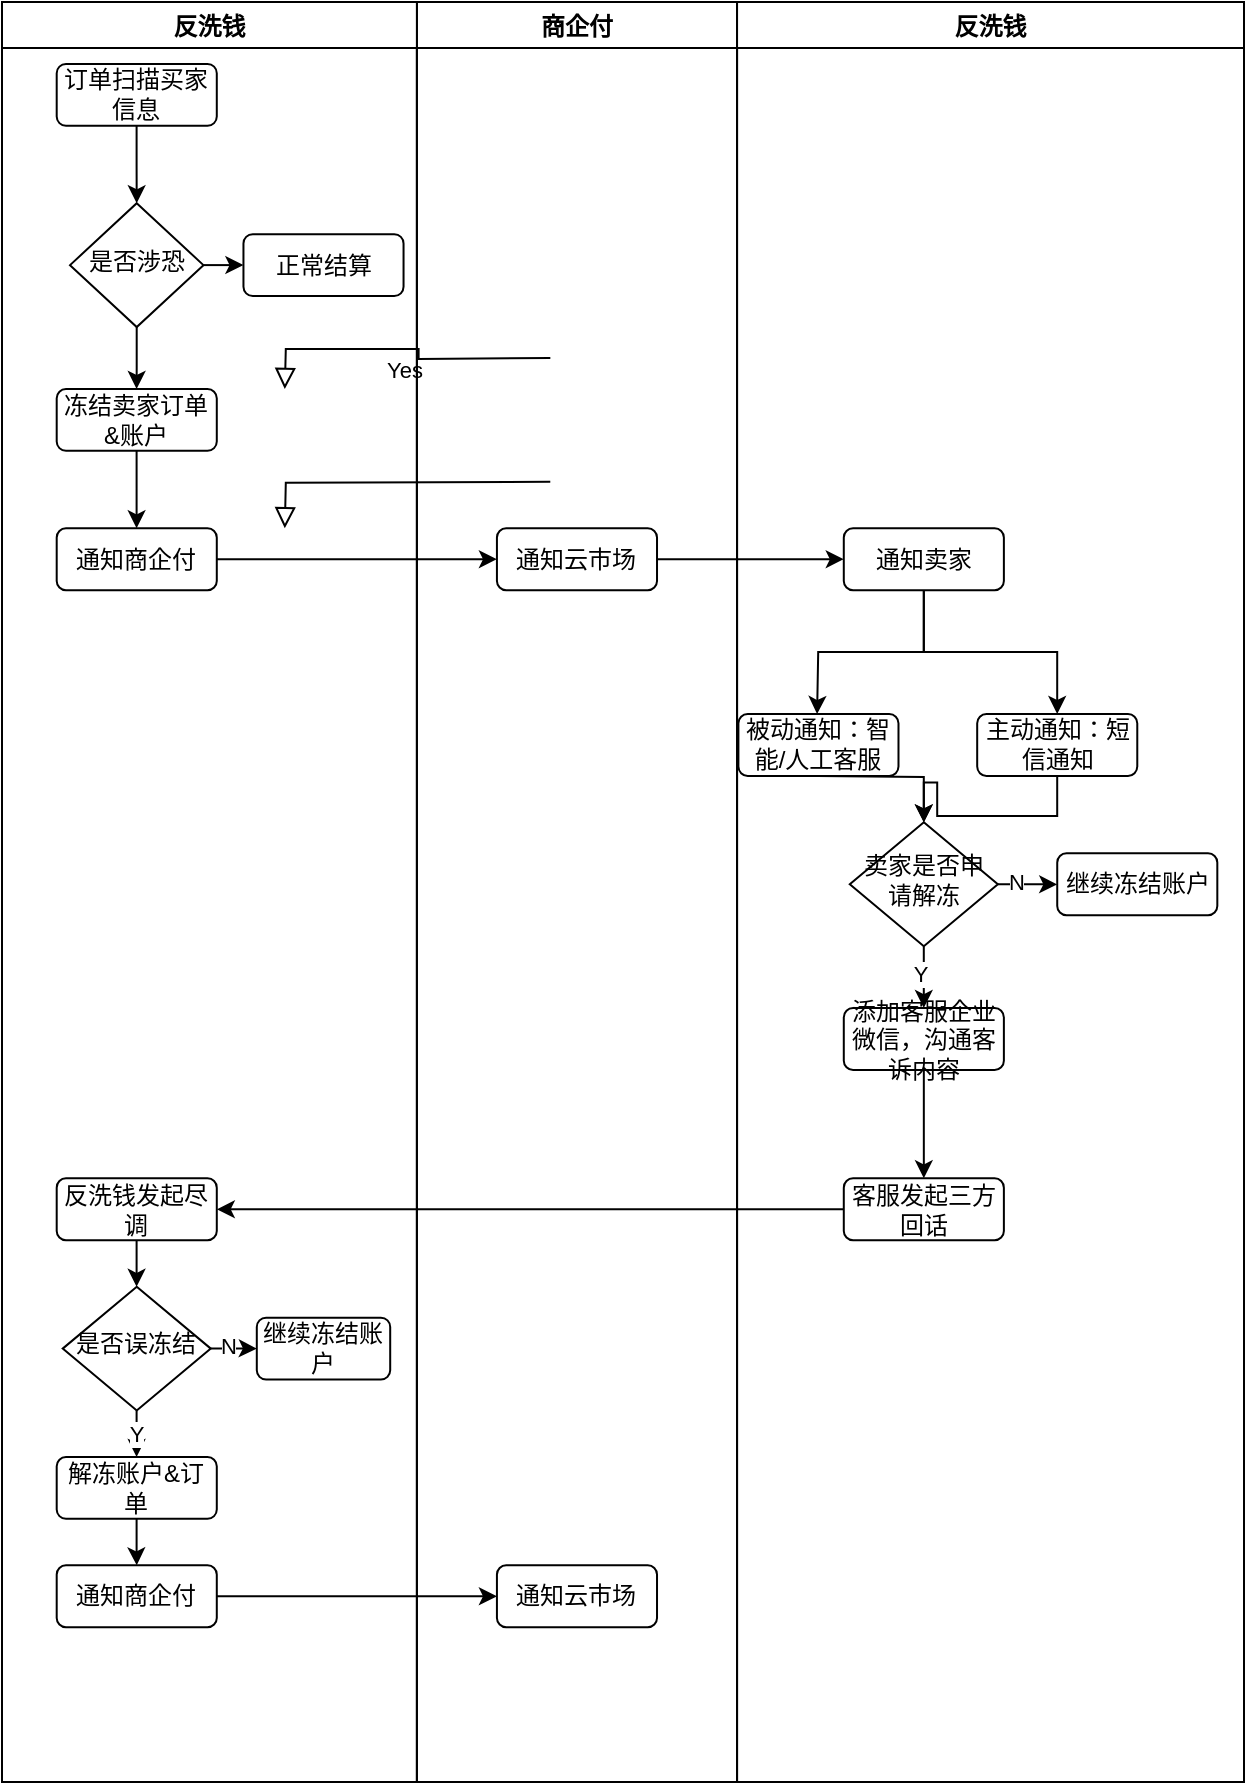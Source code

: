 <mxfile version="15.0.3" type="github">
  <diagram id="C5RBs43oDa-KdzZeNtuy" name="Page-1">
    <mxGraphModel dx="1722" dy="881" grid="0" gridSize="10" guides="1" tooltips="1" connect="1" arrows="1" fold="1" page="1" pageScale="1" pageWidth="827" pageHeight="1169" math="0" shadow="0">
      <root>
        <mxCell id="WIyWlLk6GJQsqaUBKTNV-0" />
        <mxCell id="WIyWlLk6GJQsqaUBKTNV-1" parent="WIyWlLk6GJQsqaUBKTNV-0" />
        <mxCell id="TUOnAOaNFoqnOYO41p2z-66" value="" style="group" vertex="1" connectable="0" parent="WIyWlLk6GJQsqaUBKTNV-1">
          <mxGeometry x="79" y="70" width="621" height="890" as="geometry" />
        </mxCell>
        <mxCell id="TUOnAOaNFoqnOYO41p2z-44" value="商企付" style="swimlane;movable=1;resizable=1;rotatable=1;deletable=1;editable=1;connectable=1;" vertex="1" parent="TUOnAOaNFoqnOYO41p2z-66">
          <mxGeometry x="207.445" width="160.086" height="890" as="geometry" />
        </mxCell>
        <mxCell id="fQQwzirkqMbnggZDfq2_-5" value="" style="rounded=0;html=1;jettySize=auto;orthogonalLoop=1;fontSize=11;endArrow=block;endFill=0;endSize=8;strokeWidth=1;shadow=0;labelBackgroundColor=none;edgeStyle=orthogonalEdgeStyle;exitX=0.5;exitY=1;exitDx=0;exitDy=0;" parent="TUOnAOaNFoqnOYO41p2z-44" source="fQQwzirkqMbnggZDfq2_-9" edge="1">
          <mxGeometry x="0.333" y="20" relative="1" as="geometry">
            <mxPoint as="offset" />
            <mxPoint x="66.702" y="239.913" as="sourcePoint" />
            <mxPoint x="-66.035" y="263.13" as="targetPoint" />
          </mxGeometry>
        </mxCell>
        <mxCell id="fQQwzirkqMbnggZDfq2_-6" value="Yes" style="edgeStyle=orthogonalEdgeStyle;rounded=0;html=1;jettySize=auto;orthogonalLoop=1;fontSize=11;endArrow=block;endFill=0;endSize=8;strokeWidth=1;shadow=0;labelBackgroundColor=none;" parent="TUOnAOaNFoqnOYO41p2z-44" source="fQQwzirkqMbnggZDfq2_-3" edge="1">
          <mxGeometry y="10" relative="1" as="geometry">
            <mxPoint as="offset" />
            <mxPoint x="66.725" y="178.021" as="sourcePoint" />
            <mxPoint x="-66.035" y="193.478" as="targetPoint" />
          </mxGeometry>
        </mxCell>
        <mxCell id="fQQwzirkqMbnggZDfq2_-0" value="" style="rounded=0;html=1;jettySize=auto;orthogonalLoop=1;fontSize=11;endArrow=block;endFill=0;endSize=8;strokeWidth=1;shadow=0;labelBackgroundColor=none;edgeStyle=orthogonalEdgeStyle;" parent="TUOnAOaNFoqnOYO41p2z-44" source="fQQwzirkqMbnggZDfq2_-1" edge="1">
          <mxGeometry relative="1" as="geometry">
            <mxPoint x="-66.035" y="100.609" as="targetPoint" />
          </mxGeometry>
        </mxCell>
        <mxCell id="fQQwzirkqMbnggZDfq2_-2" value="No" style="edgeStyle=orthogonalEdgeStyle;rounded=0;html=1;jettySize=auto;orthogonalLoop=1;fontSize=11;endArrow=block;endFill=0;endSize=8;strokeWidth=1;shadow=0;labelBackgroundColor=none;" parent="TUOnAOaNFoqnOYO41p2z-44" target="fQQwzirkqMbnggZDfq2_-4" edge="1">
          <mxGeometry y="10" relative="1" as="geometry">
            <mxPoint as="offset" />
            <mxPoint x="-32.684" y="131.565" as="sourcePoint" />
          </mxGeometry>
        </mxCell>
        <mxCell id="TUOnAOaNFoqnOYO41p2z-57" value="通知云市场" style="rounded=1;whiteSpace=wrap;html=1;fontSize=12;glass=0;strokeWidth=1;shadow=0;" vertex="1" parent="TUOnAOaNFoqnOYO41p2z-44">
          <mxGeometry x="40.021" y="263.13" width="80.043" height="30.957" as="geometry" />
        </mxCell>
        <mxCell id="TUOnAOaNFoqnOYO41p2z-18" value="通知云市场" style="rounded=1;whiteSpace=wrap;html=1;fontSize=12;glass=0;strokeWidth=1;shadow=0;" vertex="1" parent="TUOnAOaNFoqnOYO41p2z-44">
          <mxGeometry x="40.021" y="781.652" width="80.043" height="30.957" as="geometry" />
        </mxCell>
        <mxCell id="TUOnAOaNFoqnOYO41p2z-45" value="反洗钱" style="swimlane;movable=1;resizable=1;rotatable=1;deletable=1;editable=1;connectable=1;" vertex="1" parent="TUOnAOaNFoqnOYO41p2z-66">
          <mxGeometry width="207.445" height="890" as="geometry" />
        </mxCell>
        <mxCell id="TUOnAOaNFoqnOYO41p2z-51" value="正常结算" style="rounded=1;whiteSpace=wrap;html=1;fontSize=12;glass=0;strokeWidth=1;shadow=0;" vertex="1" parent="TUOnAOaNFoqnOYO41p2z-45">
          <mxGeometry x="120.731" y="116.087" width="80.043" height="30.957" as="geometry" />
        </mxCell>
        <mxCell id="TUOnAOaNFoqnOYO41p2z-12" value="反洗钱发起尽调" style="rounded=1;whiteSpace=wrap;html=1;fontSize=12;glass=0;strokeWidth=1;shadow=0;" vertex="1" parent="TUOnAOaNFoqnOYO41p2z-45">
          <mxGeometry x="27.348" y="588.174" width="80.043" height="30.957" as="geometry" />
        </mxCell>
        <mxCell id="TUOnAOaNFoqnOYO41p2z-16" value="解冻账户&amp;amp;订单" style="rounded=1;whiteSpace=wrap;html=1;fontSize=12;glass=0;strokeWidth=1;shadow=0;" vertex="1" parent="TUOnAOaNFoqnOYO41p2z-45">
          <mxGeometry x="27.348" y="727.478" width="80.043" height="30.957" as="geometry" />
        </mxCell>
        <mxCell id="TUOnAOaNFoqnOYO41p2z-46" value="反洗钱" style="swimlane;movable=1;resizable=1;rotatable=1;deletable=1;editable=1;connectable=1;" vertex="1" parent="TUOnAOaNFoqnOYO41p2z-66">
          <mxGeometry x="367.531" width="253.469" height="890" as="geometry" />
        </mxCell>
        <mxCell id="TUOnAOaNFoqnOYO41p2z-9" value="添加客服企业&lt;br&gt;微信，沟通客诉内容" style="rounded=1;whiteSpace=wrap;html=1;fontSize=12;glass=0;strokeWidth=1;shadow=0;" vertex="1" parent="TUOnAOaNFoqnOYO41p2z-46">
          <mxGeometry x="53.362" y="503.043" width="80.043" height="30.957" as="geometry" />
        </mxCell>
        <mxCell id="TUOnAOaNFoqnOYO41p2z-11" value="客服发起三方回话" style="rounded=1;whiteSpace=wrap;html=1;fontSize=12;glass=0;strokeWidth=1;shadow=0;" vertex="1" parent="TUOnAOaNFoqnOYO41p2z-46">
          <mxGeometry x="53.362" y="588.174" width="80.043" height="30.957" as="geometry" />
        </mxCell>
        <mxCell id="TUOnAOaNFoqnOYO41p2z-20" value="继续冻结账户" style="rounded=1;whiteSpace=wrap;html=1;fontSize=12;glass=0;strokeWidth=1;shadow=0;" vertex="1" parent="TUOnAOaNFoqnOYO41p2z-46">
          <mxGeometry x="160.086" y="425.652" width="80.043" height="30.957" as="geometry" />
        </mxCell>
        <mxCell id="TUOnAOaNFoqnOYO41p2z-3" value="卖家是否申请解冻" style="rhombus;whiteSpace=wrap;html=1;shadow=0;fontFamily=Helvetica;fontSize=12;align=center;strokeWidth=1;spacing=6;spacingTop=-4;" vertex="1" parent="TUOnAOaNFoqnOYO41p2z-46">
          <mxGeometry x="56.364" y="410.174" width="74.04" height="61.913" as="geometry" />
        </mxCell>
        <mxCell id="TUOnAOaNFoqnOYO41p2z-59" style="edgeStyle=orthogonalEdgeStyle;rounded=0;orthogonalLoop=1;jettySize=auto;html=1;entryX=0.5;entryY=0;entryDx=0;entryDy=0;" edge="1" parent="TUOnAOaNFoqnOYO41p2z-46" source="TUOnAOaNFoqnOYO41p2z-0" target="TUOnAOaNFoqnOYO41p2z-3">
          <mxGeometry relative="1" as="geometry" />
        </mxCell>
        <mxCell id="TUOnAOaNFoqnOYO41p2z-0" value="主动通知：短信通知" style="rounded=1;whiteSpace=wrap;html=1;fontSize=12;glass=0;strokeWidth=1;shadow=0;" vertex="1" parent="TUOnAOaNFoqnOYO41p2z-46">
          <mxGeometry x="120.064" y="356" width="80.043" height="30.957" as="geometry" />
        </mxCell>
        <mxCell id="TUOnAOaNFoqnOYO41p2z-60" style="edgeStyle=orthogonalEdgeStyle;rounded=0;orthogonalLoop=1;jettySize=auto;html=1;" edge="1" parent="TUOnAOaNFoqnOYO41p2z-46" target="TUOnAOaNFoqnOYO41p2z-3">
          <mxGeometry relative="1" as="geometry">
            <mxPoint x="40.021" y="386.957" as="sourcePoint" />
          </mxGeometry>
        </mxCell>
        <mxCell id="fQQwzirkqMbnggZDfq2_-10" value="被动通知：智能/人工客服" style="rounded=1;whiteSpace=wrap;html=1;fontSize=12;glass=0;strokeWidth=1;shadow=0;" parent="TUOnAOaNFoqnOYO41p2z-46" vertex="1">
          <mxGeometry x="0.667" y="356" width="80.043" height="30.957" as="geometry" />
        </mxCell>
        <mxCell id="TUOnAOaNFoqnOYO41p2z-26" value="" style="edgeStyle=orthogonalEdgeStyle;rounded=0;orthogonalLoop=1;jettySize=auto;html=1;" edge="1" parent="TUOnAOaNFoqnOYO41p2z-46" source="TUOnAOaNFoqnOYO41p2z-9" target="TUOnAOaNFoqnOYO41p2z-11">
          <mxGeometry relative="1" as="geometry" />
        </mxCell>
        <mxCell id="TUOnAOaNFoqnOYO41p2z-21" value="" style="edgeStyle=orthogonalEdgeStyle;rounded=0;orthogonalLoop=1;jettySize=auto;html=1;" edge="1" parent="TUOnAOaNFoqnOYO41p2z-46" source="TUOnAOaNFoqnOYO41p2z-3" target="TUOnAOaNFoqnOYO41p2z-20">
          <mxGeometry relative="1" as="geometry" />
        </mxCell>
        <mxCell id="TUOnAOaNFoqnOYO41p2z-41" value="N" style="edgeLabel;html=1;align=center;verticalAlign=middle;resizable=0;points=[];" vertex="1" connectable="0" parent="TUOnAOaNFoqnOYO41p2z-21">
          <mxGeometry x="-0.438" y="1" relative="1" as="geometry">
            <mxPoint as="offset" />
          </mxGeometry>
        </mxCell>
        <mxCell id="TUOnAOaNFoqnOYO41p2z-10" value="" style="edgeStyle=orthogonalEdgeStyle;rounded=0;orthogonalLoop=1;jettySize=auto;html=1;" edge="1" parent="TUOnAOaNFoqnOYO41p2z-46" source="TUOnAOaNFoqnOYO41p2z-3" target="TUOnAOaNFoqnOYO41p2z-9">
          <mxGeometry relative="1" as="geometry" />
        </mxCell>
        <mxCell id="TUOnAOaNFoqnOYO41p2z-42" value="Y" style="edgeLabel;html=1;align=center;verticalAlign=middle;resizable=0;points=[];" vertex="1" connectable="0" parent="TUOnAOaNFoqnOYO41p2z-10">
          <mxGeometry x="-0.45" y="-2" relative="1" as="geometry">
            <mxPoint as="offset" />
          </mxGeometry>
        </mxCell>
        <mxCell id="TUOnAOaNFoqnOYO41p2z-58" value="通知卖家" style="rounded=1;whiteSpace=wrap;html=1;fontSize=12;glass=0;strokeWidth=1;shadow=0;" vertex="1" parent="TUOnAOaNFoqnOYO41p2z-46">
          <mxGeometry x="53.362" y="263.13" width="80.043" height="30.957" as="geometry" />
        </mxCell>
        <mxCell id="TUOnAOaNFoqnOYO41p2z-1" style="edgeStyle=orthogonalEdgeStyle;rounded=0;orthogonalLoop=1;jettySize=auto;html=1;" edge="1" parent="TUOnAOaNFoqnOYO41p2z-46" source="TUOnAOaNFoqnOYO41p2z-58" target="TUOnAOaNFoqnOYO41p2z-0">
          <mxGeometry relative="1" as="geometry">
            <mxPoint x="-354.19" y="278.609" as="sourcePoint" />
          </mxGeometry>
        </mxCell>
        <mxCell id="fQQwzirkqMbnggZDfq2_-7" value="" style="edgeStyle=orthogonalEdgeStyle;rounded=0;orthogonalLoop=1;jettySize=auto;html=1;exitX=0.5;exitY=1;exitDx=0;exitDy=0;" parent="TUOnAOaNFoqnOYO41p2z-46" source="TUOnAOaNFoqnOYO41p2z-58" edge="1">
          <mxGeometry relative="1" as="geometry">
            <mxPoint x="-214.115" y="294.087" as="sourcePoint" />
            <mxPoint x="40.021" y="356" as="targetPoint" />
          </mxGeometry>
        </mxCell>
        <mxCell id="TUOnAOaNFoqnOYO41p2z-62" style="edgeStyle=orthogonalEdgeStyle;rounded=0;orthogonalLoop=1;jettySize=auto;html=1;" edge="1" parent="TUOnAOaNFoqnOYO41p2z-66" source="TUOnAOaNFoqnOYO41p2z-47" target="TUOnAOaNFoqnOYO41p2z-57">
          <mxGeometry relative="1" as="geometry" />
        </mxCell>
        <mxCell id="TUOnAOaNFoqnOYO41p2z-47" value="通知商企付" style="rounded=1;whiteSpace=wrap;html=1;fontSize=12;glass=0;strokeWidth=1;shadow=0;" vertex="1" parent="TUOnAOaNFoqnOYO41p2z-66">
          <mxGeometry x="27.348" y="263.13" width="80.043" height="30.957" as="geometry" />
        </mxCell>
        <mxCell id="TUOnAOaNFoqnOYO41p2z-54" value="" style="edgeStyle=orthogonalEdgeStyle;rounded=0;orthogonalLoop=1;jettySize=auto;html=1;" edge="1" parent="TUOnAOaNFoqnOYO41p2z-66" source="TUOnAOaNFoqnOYO41p2z-48" target="TUOnAOaNFoqnOYO41p2z-47">
          <mxGeometry relative="1" as="geometry" />
        </mxCell>
        <mxCell id="TUOnAOaNFoqnOYO41p2z-48" value="冻结卖家订单&amp;amp;账户" style="rounded=1;whiteSpace=wrap;html=1;fontSize=12;glass=0;strokeWidth=1;shadow=0;" vertex="1" parent="TUOnAOaNFoqnOYO41p2z-66">
          <mxGeometry x="27.348" y="193.478" width="80.043" height="30.957" as="geometry" />
        </mxCell>
        <mxCell id="TUOnAOaNFoqnOYO41p2z-53" value="" style="edgeStyle=orthogonalEdgeStyle;rounded=0;orthogonalLoop=1;jettySize=auto;html=1;" edge="1" parent="TUOnAOaNFoqnOYO41p2z-66" source="TUOnAOaNFoqnOYO41p2z-49" target="TUOnAOaNFoqnOYO41p2z-48">
          <mxGeometry relative="1" as="geometry" />
        </mxCell>
        <mxCell id="TUOnAOaNFoqnOYO41p2z-55" value="" style="edgeStyle=orthogonalEdgeStyle;rounded=0;orthogonalLoop=1;jettySize=auto;html=1;" edge="1" parent="TUOnAOaNFoqnOYO41p2z-66" source="TUOnAOaNFoqnOYO41p2z-49" target="TUOnAOaNFoqnOYO41p2z-51">
          <mxGeometry relative="1" as="geometry" />
        </mxCell>
        <mxCell id="TUOnAOaNFoqnOYO41p2z-49" value="是否涉恐" style="rhombus;whiteSpace=wrap;html=1;shadow=0;fontFamily=Helvetica;fontSize=12;align=center;strokeWidth=1;spacing=6;spacingTop=-4;" vertex="1" parent="TUOnAOaNFoqnOYO41p2z-66">
          <mxGeometry x="34.018" y="100.609" width="66.702" height="61.913" as="geometry" />
        </mxCell>
        <mxCell id="TUOnAOaNFoqnOYO41p2z-56" value="" style="edgeStyle=orthogonalEdgeStyle;rounded=0;orthogonalLoop=1;jettySize=auto;html=1;" edge="1" parent="TUOnAOaNFoqnOYO41p2z-66" source="TUOnAOaNFoqnOYO41p2z-50" target="TUOnAOaNFoqnOYO41p2z-49">
          <mxGeometry relative="1" as="geometry" />
        </mxCell>
        <mxCell id="TUOnAOaNFoqnOYO41p2z-50" value="订单扫描买家信息" style="rounded=1;whiteSpace=wrap;html=1;fontSize=12;glass=0;strokeWidth=1;shadow=0;" vertex="1" parent="TUOnAOaNFoqnOYO41p2z-66">
          <mxGeometry x="27.348" y="30.957" width="80.043" height="30.957" as="geometry" />
        </mxCell>
        <mxCell id="TUOnAOaNFoqnOYO41p2z-24" value="" style="edgeStyle=orthogonalEdgeStyle;rounded=0;orthogonalLoop=1;jettySize=auto;html=1;" edge="1" parent="TUOnAOaNFoqnOYO41p2z-66" source="TUOnAOaNFoqnOYO41p2z-12" target="TUOnAOaNFoqnOYO41p2z-14">
          <mxGeometry relative="1" as="geometry" />
        </mxCell>
        <mxCell id="TUOnAOaNFoqnOYO41p2z-25" value="" style="edgeStyle=orthogonalEdgeStyle;rounded=0;orthogonalLoop=1;jettySize=auto;html=1;" edge="1" parent="TUOnAOaNFoqnOYO41p2z-66" source="TUOnAOaNFoqnOYO41p2z-11" target="TUOnAOaNFoqnOYO41p2z-12">
          <mxGeometry relative="1" as="geometry" />
        </mxCell>
        <mxCell id="TUOnAOaNFoqnOYO41p2z-14" value="是否误冻结" style="rhombus;whiteSpace=wrap;html=1;shadow=0;fontFamily=Helvetica;fontSize=12;align=center;strokeWidth=1;spacing=6;spacingTop=-4;" vertex="1" parent="TUOnAOaNFoqnOYO41p2z-66">
          <mxGeometry x="30.35" y="642.348" width="74.04" height="61.913" as="geometry" />
        </mxCell>
        <mxCell id="TUOnAOaNFoqnOYO41p2z-17" value="通知商企付" style="rounded=1;whiteSpace=wrap;html=1;fontSize=12;glass=0;strokeWidth=1;shadow=0;" vertex="1" parent="TUOnAOaNFoqnOYO41p2z-66">
          <mxGeometry x="27.348" y="781.652" width="80.043" height="30.957" as="geometry" />
        </mxCell>
        <mxCell id="TUOnAOaNFoqnOYO41p2z-19" value="继续冻结账户" style="rounded=1;whiteSpace=wrap;html=1;fontSize=12;glass=0;strokeWidth=1;shadow=0;" vertex="1" parent="TUOnAOaNFoqnOYO41p2z-66">
          <mxGeometry x="127.402" y="657.826" width="66.702" height="30.957" as="geometry" />
        </mxCell>
        <mxCell id="TUOnAOaNFoqnOYO41p2z-23" value="Y" style="edgeStyle=orthogonalEdgeStyle;rounded=0;orthogonalLoop=1;jettySize=auto;html=1;" edge="1" parent="TUOnAOaNFoqnOYO41p2z-66" source="TUOnAOaNFoqnOYO41p2z-14" target="TUOnAOaNFoqnOYO41p2z-16">
          <mxGeometry relative="1" as="geometry" />
        </mxCell>
        <mxCell id="TUOnAOaNFoqnOYO41p2z-22" value="" style="edgeStyle=orthogonalEdgeStyle;rounded=0;orthogonalLoop=1;jettySize=auto;html=1;" edge="1" parent="TUOnAOaNFoqnOYO41p2z-66" source="TUOnAOaNFoqnOYO41p2z-14" target="TUOnAOaNFoqnOYO41p2z-19">
          <mxGeometry relative="1" as="geometry" />
        </mxCell>
        <mxCell id="TUOnAOaNFoqnOYO41p2z-43" value="N" style="edgeLabel;html=1;align=center;verticalAlign=middle;resizable=0;points=[];" vertex="1" connectable="0" parent="TUOnAOaNFoqnOYO41p2z-22">
          <mxGeometry x="-0.258" y="2" relative="1" as="geometry">
            <mxPoint as="offset" />
          </mxGeometry>
        </mxCell>
        <mxCell id="TUOnAOaNFoqnOYO41p2z-34" value="" style="edgeStyle=orthogonalEdgeStyle;rounded=0;orthogonalLoop=1;jettySize=auto;html=1;entryX=0.5;entryY=0;entryDx=0;entryDy=0;" edge="1" parent="TUOnAOaNFoqnOYO41p2z-66" source="TUOnAOaNFoqnOYO41p2z-16" target="TUOnAOaNFoqnOYO41p2z-17">
          <mxGeometry relative="1" as="geometry" />
        </mxCell>
        <mxCell id="TUOnAOaNFoqnOYO41p2z-35" value="" style="edgeStyle=orthogonalEdgeStyle;rounded=0;orthogonalLoop=1;jettySize=auto;html=1;" edge="1" parent="TUOnAOaNFoqnOYO41p2z-66" source="TUOnAOaNFoqnOYO41p2z-17" target="TUOnAOaNFoqnOYO41p2z-18">
          <mxGeometry relative="1" as="geometry" />
        </mxCell>
        <mxCell id="TUOnAOaNFoqnOYO41p2z-63" style="edgeStyle=orthogonalEdgeStyle;rounded=0;orthogonalLoop=1;jettySize=auto;html=1;" edge="1" parent="TUOnAOaNFoqnOYO41p2z-66" source="TUOnAOaNFoqnOYO41p2z-57" target="TUOnAOaNFoqnOYO41p2z-58">
          <mxGeometry relative="1" as="geometry" />
        </mxCell>
      </root>
    </mxGraphModel>
  </diagram>
</mxfile>
